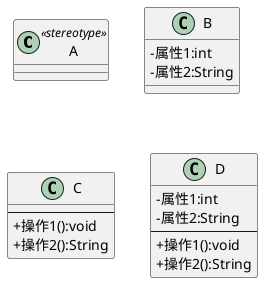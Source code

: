 @startuml
skinparam classAttributeIconSize 0
class A <<stereotype>> {}
class B {
- 属性1:int
- 属性2:String
}
class C {
---
+ 操作1():void
+ 操作2():String
}
class D {
- 属性1:int
- 属性2:String
---
+ 操作1():void
+ 操作2():String
}
' hide A circle
' hide B circle
' hide C circle
' hide D circle
@enduml

@startuml
skinparam classAttributeIconSize 0
class Employee{
- id:int=0
- name:String
#depertoment:String
/連続年数:int
---
+setid(id:int):void
+getid():int
+setname(name:String):void
+getName(name:String):void
+setdept(dept:String):void
+getdept():String
}
hide Employee circle
@enduml